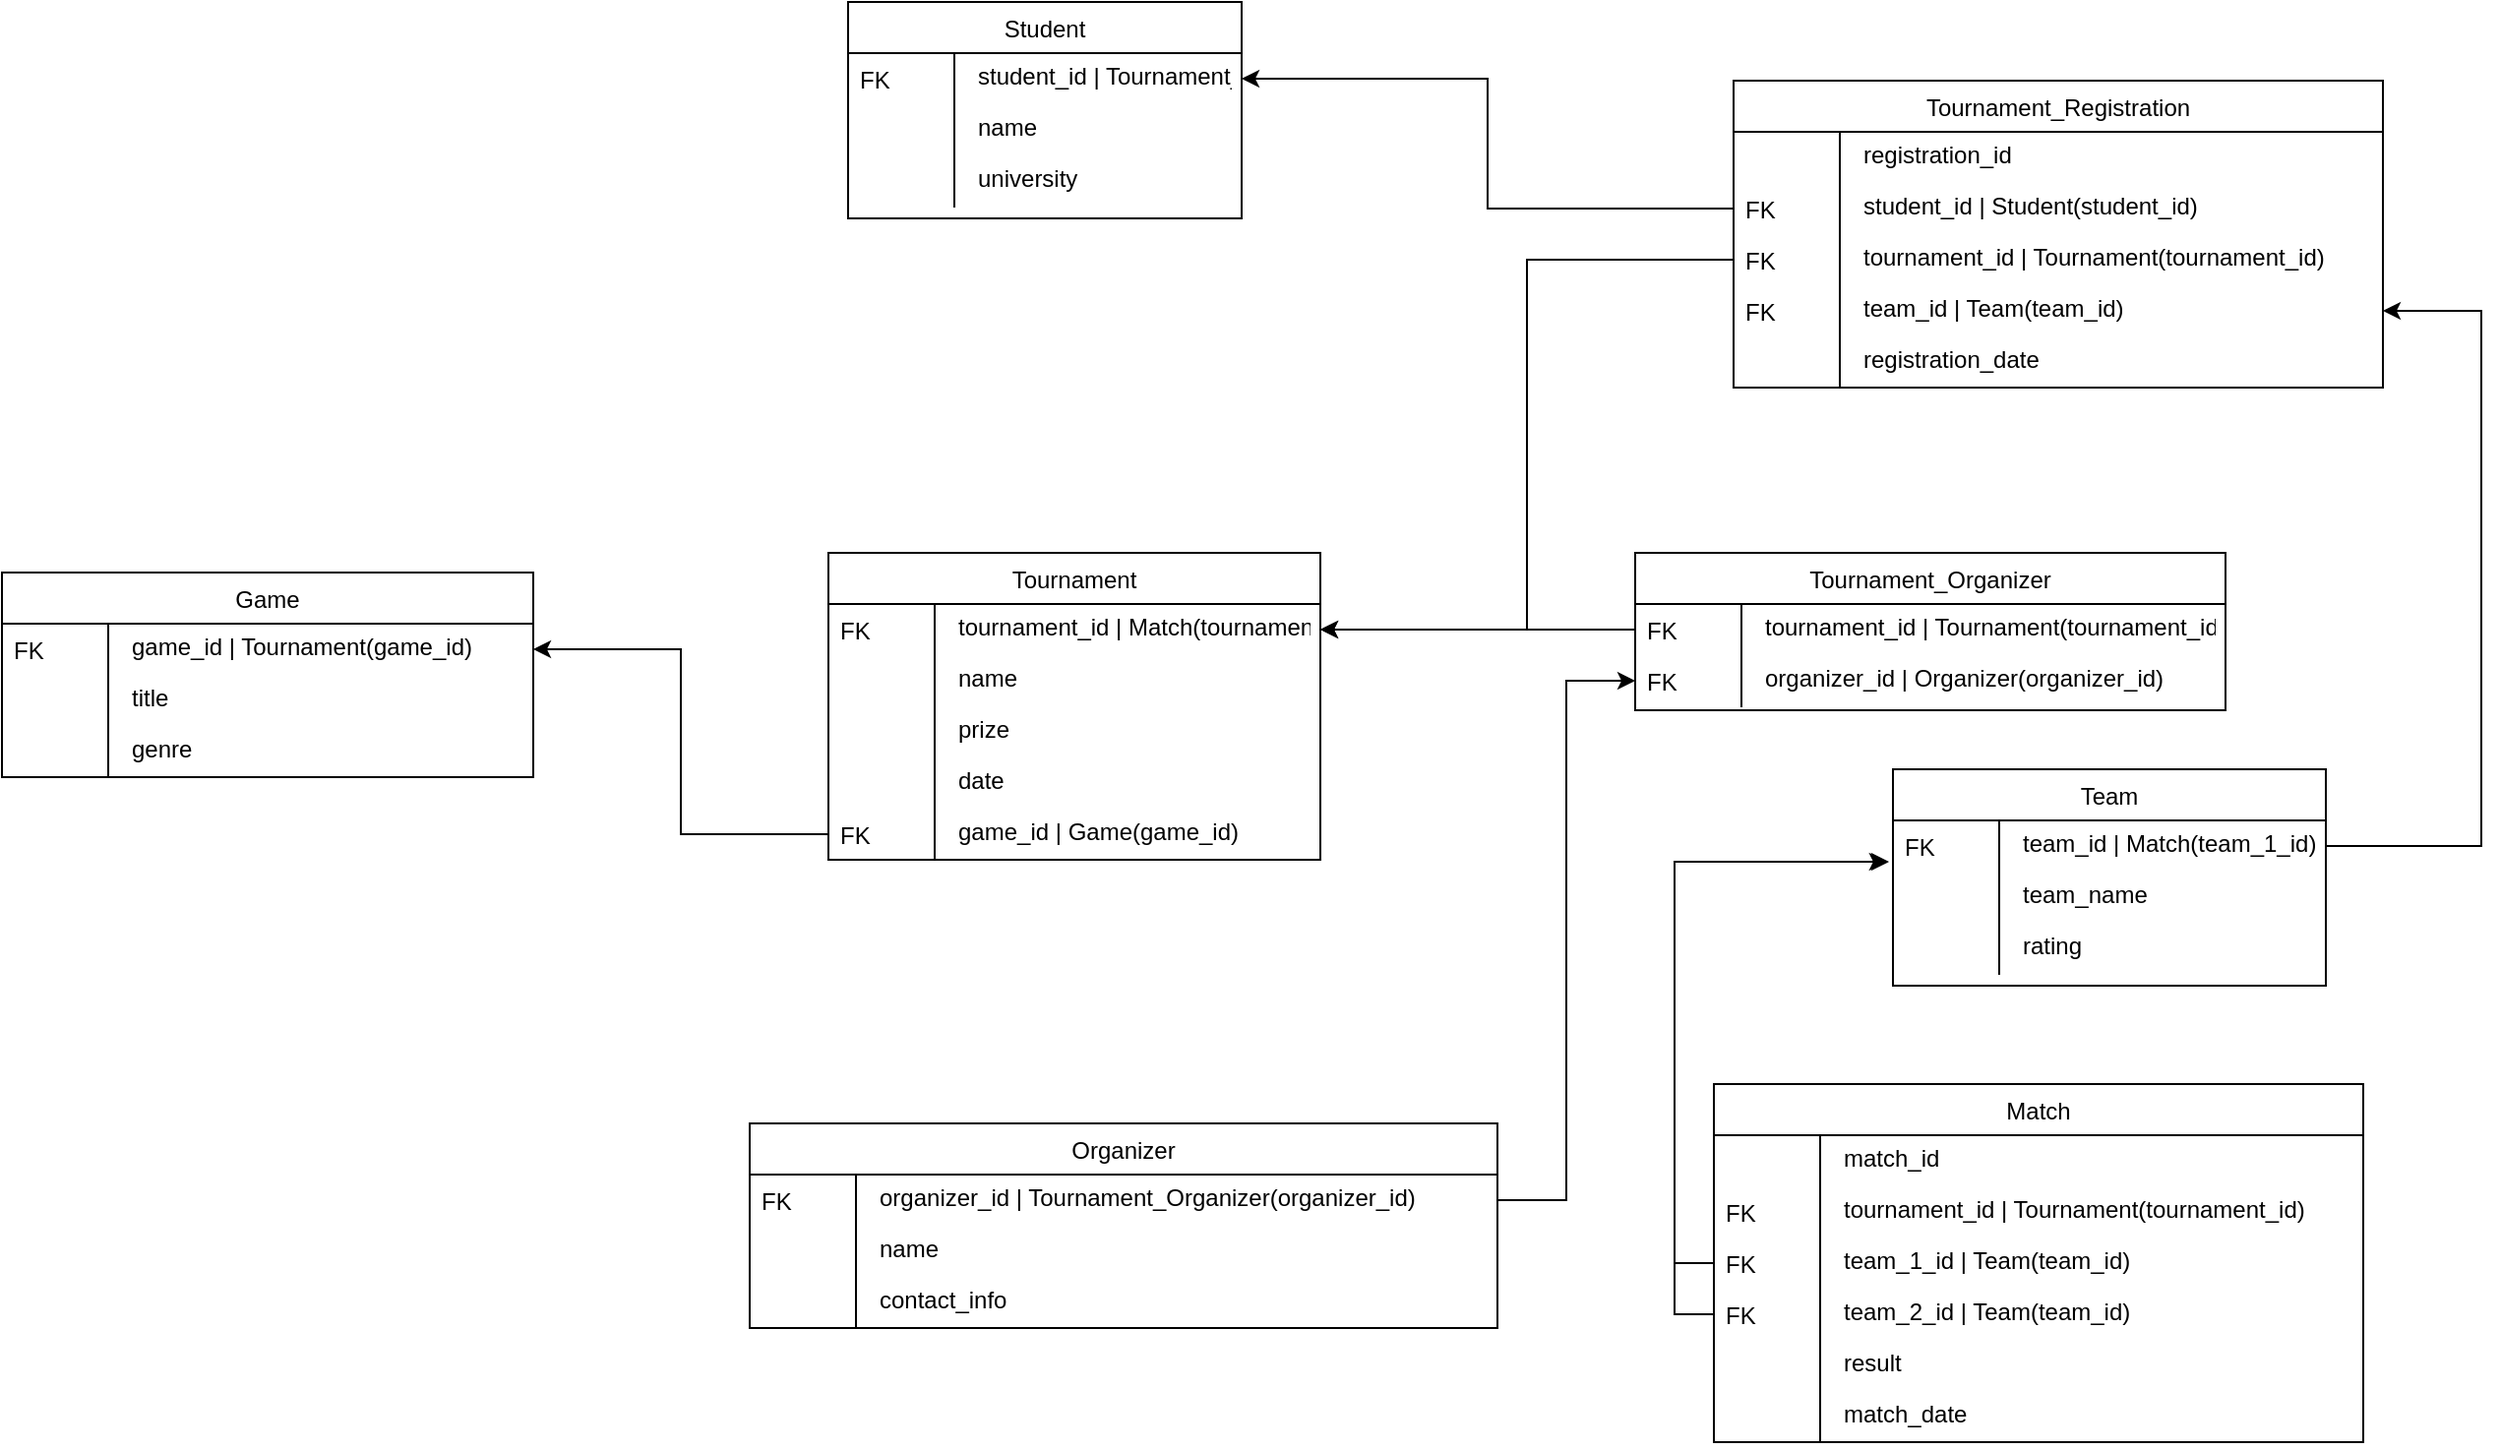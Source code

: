 <mxfile version="24.7.14">
  <diagram name="Страница — 1" id="AAfpWqdvxG7IwiNq3u1F">
    <mxGraphModel dx="1434" dy="772" grid="1" gridSize="10" guides="1" tooltips="1" connect="1" arrows="1" fold="1" page="1" pageScale="1" pageWidth="827" pageHeight="1169" math="0" shadow="0">
      <root>
        <mxCell id="0" />
        <mxCell id="1" parent="0" />
        <mxCell id="0oX3LN4KU44zNvXH3F6g-1" value="Student" style="swimlane;fontStyle=0;childLayout=stackLayout;horizontal=1;startSize=26;fillColor=default;horizontalStack=0;resizeParent=1;resizeLast=0;collapsible=1;marginBottom=0;swimlaneFillColor=default;align=center;" vertex="1" parent="1">
          <mxGeometry x="490" y="30" width="200" height="110" as="geometry">
            <mxRectangle x="480" y="100" width="80" height="30" as="alternateBounds" />
          </mxGeometry>
        </mxCell>
        <mxCell id="0oX3LN4KU44zNvXH3F6g-2" value="student_id | Tournament_Registration(student_id)" style="shape=partialRectangle;top=0;left=0;right=0;bottom=0;align=left;verticalAlign=top;spacingTop=-2;fillColor=none;spacingLeft=64;spacingRight=4;overflow=hidden;rotatable=0;points=[[0,0.5],[1,0.5]];portConstraint=eastwest;dropTarget=0;" vertex="1" parent="0oX3LN4KU44zNvXH3F6g-1">
          <mxGeometry y="26" width="200" height="26" as="geometry" />
        </mxCell>
        <mxCell id="0oX3LN4KU44zNvXH3F6g-3" value="FK" style="shape=partialRectangle;top=0;left=0;bottom=0;fillColor=none;align=left;verticalAlign=middle;spacingLeft=4;spacingRight=4;overflow=hidden;rotatable=180;points=[];portConstraint=eastwest;part=1;" vertex="1" connectable="0" parent="0oX3LN4KU44zNvXH3F6g-2">
          <mxGeometry width="54" height="26" as="geometry" />
        </mxCell>
        <mxCell id="0oX3LN4KU44zNvXH3F6g-4" value="name" style="shape=partialRectangle;top=0;left=0;right=0;bottom=0;align=left;verticalAlign=top;spacingTop=-2;fillColor=none;spacingLeft=64;spacingRight=4;overflow=hidden;rotatable=0;points=[[0,0.5],[1,0.5]];portConstraint=eastwest;dropTarget=0;" vertex="1" parent="0oX3LN4KU44zNvXH3F6g-1">
          <mxGeometry y="52" width="200" height="26" as="geometry" />
        </mxCell>
        <mxCell id="0oX3LN4KU44zNvXH3F6g-5" value="" style="shape=partialRectangle;top=0;left=0;bottom=0;fillColor=none;align=left;verticalAlign=middle;spacingLeft=4;spacingRight=4;overflow=hidden;rotatable=180;points=[];portConstraint=eastwest;part=1;" vertex="1" connectable="0" parent="0oX3LN4KU44zNvXH3F6g-4">
          <mxGeometry width="54" height="26" as="geometry" />
        </mxCell>
        <mxCell id="0oX3LN4KU44zNvXH3F6g-6" value="university" style="shape=partialRectangle;top=0;left=0;right=0;bottom=0;align=left;verticalAlign=top;spacingTop=-2;fillColor=none;spacingLeft=64;spacingRight=4;overflow=hidden;rotatable=0;points=[[0,0.5],[1,0.5]];portConstraint=eastwest;dropTarget=0;" vertex="1" parent="0oX3LN4KU44zNvXH3F6g-1">
          <mxGeometry y="78" width="200" height="26" as="geometry" />
        </mxCell>
        <mxCell id="0oX3LN4KU44zNvXH3F6g-7" value="" style="shape=partialRectangle;top=0;left=0;bottom=0;fillColor=none;align=left;verticalAlign=middle;spacingLeft=4;spacingRight=4;overflow=hidden;rotatable=180;points=[];portConstraint=eastwest;part=1;" vertex="1" connectable="0" parent="0oX3LN4KU44zNvXH3F6g-6">
          <mxGeometry width="54" height="26" as="geometry" />
        </mxCell>
        <mxCell id="0oX3LN4KU44zNvXH3F6g-8" value="Team" style="swimlane;fontStyle=0;childLayout=stackLayout;horizontal=1;startSize=26;fillColor=default;horizontalStack=0;resizeParent=1;resizeLast=0;collapsible=1;marginBottom=0;swimlaneFillColor=default;align=center;" vertex="1" parent="1">
          <mxGeometry x="1021" y="420" width="220" height="110" as="geometry" />
        </mxCell>
        <mxCell id="0oX3LN4KU44zNvXH3F6g-9" value="team_id | Match(team_1_id) | Match(team_2_id) | Tournament_Registration(team_id)" style="shape=partialRectangle;top=0;left=0;right=0;bottom=0;align=left;verticalAlign=top;spacingTop=-2;fillColor=none;spacingLeft=64;spacingRight=4;overflow=hidden;rotatable=0;points=[[0,0.5],[1,0.5]];portConstraint=eastwest;dropTarget=0;" vertex="1" parent="0oX3LN4KU44zNvXH3F6g-8">
          <mxGeometry y="26" width="220" height="26" as="geometry" />
        </mxCell>
        <mxCell id="0oX3LN4KU44zNvXH3F6g-10" value="FK" style="shape=partialRectangle;top=0;left=0;bottom=0;fillColor=none;align=left;verticalAlign=middle;spacingLeft=4;spacingRight=4;overflow=hidden;rotatable=180;points=[];portConstraint=eastwest;part=1;" vertex="1" connectable="0" parent="0oX3LN4KU44zNvXH3F6g-9">
          <mxGeometry width="54" height="26" as="geometry" />
        </mxCell>
        <mxCell id="0oX3LN4KU44zNvXH3F6g-11" value="team_name" style="shape=partialRectangle;top=0;left=0;right=0;bottom=0;align=left;verticalAlign=top;spacingTop=-2;fillColor=none;spacingLeft=64;spacingRight=4;overflow=hidden;rotatable=0;points=[[0,0.5],[1,0.5]];portConstraint=eastwest;dropTarget=0;" vertex="1" parent="0oX3LN4KU44zNvXH3F6g-8">
          <mxGeometry y="52" width="220" height="26" as="geometry" />
        </mxCell>
        <mxCell id="0oX3LN4KU44zNvXH3F6g-12" value="" style="shape=partialRectangle;top=0;left=0;bottom=0;fillColor=none;align=left;verticalAlign=middle;spacingLeft=4;spacingRight=4;overflow=hidden;rotatable=180;points=[];portConstraint=eastwest;part=1;" vertex="1" connectable="0" parent="0oX3LN4KU44zNvXH3F6g-11">
          <mxGeometry width="54" height="26" as="geometry" />
        </mxCell>
        <mxCell id="0oX3LN4KU44zNvXH3F6g-13" value="rating" style="shape=partialRectangle;top=0;left=0;right=0;bottom=0;align=left;verticalAlign=top;spacingTop=-2;fillColor=none;spacingLeft=64;spacingRight=4;overflow=hidden;rotatable=0;points=[[0,0.5],[1,0.5]];portConstraint=eastwest;dropTarget=0;" vertex="1" parent="0oX3LN4KU44zNvXH3F6g-8">
          <mxGeometry y="78" width="220" height="26" as="geometry" />
        </mxCell>
        <mxCell id="0oX3LN4KU44zNvXH3F6g-14" value="" style="shape=partialRectangle;top=0;left=0;bottom=0;fillColor=none;align=left;verticalAlign=middle;spacingLeft=4;spacingRight=4;overflow=hidden;rotatable=180;points=[];portConstraint=eastwest;part=1;" vertex="1" connectable="0" parent="0oX3LN4KU44zNvXH3F6g-13">
          <mxGeometry width="54" height="26" as="geometry" />
        </mxCell>
        <mxCell id="0oX3LN4KU44zNvXH3F6g-15" value="Game" style="swimlane;fontStyle=0;childLayout=stackLayout;horizontal=1;startSize=26;fillColor=default;horizontalStack=0;resizeParent=1;resizeLast=0;collapsible=1;marginBottom=0;swimlaneFillColor=default;align=center;" vertex="1" parent="1">
          <mxGeometry x="60" y="320" width="270" height="104" as="geometry" />
        </mxCell>
        <mxCell id="0oX3LN4KU44zNvXH3F6g-16" value="game_id | Tournament(game_id)" style="shape=partialRectangle;top=0;left=0;right=0;bottom=0;align=left;verticalAlign=top;spacingTop=-2;fillColor=none;spacingLeft=64;spacingRight=4;overflow=hidden;rotatable=0;points=[[0,0.5],[1,0.5]];portConstraint=eastwest;dropTarget=0;" vertex="1" parent="0oX3LN4KU44zNvXH3F6g-15">
          <mxGeometry y="26" width="270" height="26" as="geometry" />
        </mxCell>
        <mxCell id="0oX3LN4KU44zNvXH3F6g-17" value="FK" style="shape=partialRectangle;top=0;left=0;bottom=0;fillColor=none;align=left;verticalAlign=middle;spacingLeft=4;spacingRight=4;overflow=hidden;rotatable=180;points=[];portConstraint=eastwest;part=1;" vertex="1" connectable="0" parent="0oX3LN4KU44zNvXH3F6g-16">
          <mxGeometry width="54" height="26" as="geometry" />
        </mxCell>
        <mxCell id="0oX3LN4KU44zNvXH3F6g-18" value="title" style="shape=partialRectangle;top=0;left=0;right=0;bottom=0;align=left;verticalAlign=top;spacingTop=-2;fillColor=none;spacingLeft=64;spacingRight=4;overflow=hidden;rotatable=0;points=[[0,0.5],[1,0.5]];portConstraint=eastwest;dropTarget=0;" vertex="1" parent="0oX3LN4KU44zNvXH3F6g-15">
          <mxGeometry y="52" width="270" height="26" as="geometry" />
        </mxCell>
        <mxCell id="0oX3LN4KU44zNvXH3F6g-19" value="" style="shape=partialRectangle;top=0;left=0;bottom=0;fillColor=none;align=left;verticalAlign=middle;spacingLeft=4;spacingRight=4;overflow=hidden;rotatable=180;points=[];portConstraint=eastwest;part=1;" vertex="1" connectable="0" parent="0oX3LN4KU44zNvXH3F6g-18">
          <mxGeometry width="54" height="26" as="geometry" />
        </mxCell>
        <mxCell id="0oX3LN4KU44zNvXH3F6g-20" value="genre" style="shape=partialRectangle;top=0;left=0;right=0;bottom=0;align=left;verticalAlign=top;spacingTop=-2;fillColor=none;spacingLeft=64;spacingRight=4;overflow=hidden;rotatable=0;points=[[0,0.5],[1,0.5]];portConstraint=eastwest;dropTarget=0;" vertex="1" parent="0oX3LN4KU44zNvXH3F6g-15">
          <mxGeometry y="78" width="270" height="26" as="geometry" />
        </mxCell>
        <mxCell id="0oX3LN4KU44zNvXH3F6g-21" value="" style="shape=partialRectangle;top=0;left=0;bottom=0;fillColor=none;align=left;verticalAlign=middle;spacingLeft=4;spacingRight=4;overflow=hidden;rotatable=180;points=[];portConstraint=eastwest;part=1;" vertex="1" connectable="0" parent="0oX3LN4KU44zNvXH3F6g-20">
          <mxGeometry width="54" height="26" as="geometry" />
        </mxCell>
        <mxCell id="0oX3LN4KU44zNvXH3F6g-22" value="Tournament" style="swimlane;fontStyle=0;childLayout=stackLayout;horizontal=1;startSize=26;fillColor=default;horizontalStack=0;resizeParent=1;resizeLast=0;collapsible=1;marginBottom=0;swimlaneFillColor=default;align=center;" vertex="1" parent="1">
          <mxGeometry x="480" y="310" width="250" height="156" as="geometry" />
        </mxCell>
        <mxCell id="0oX3LN4KU44zNvXH3F6g-23" value="tournament_id | Match(tournament_id) | Tournament_Registration(tournament_id) | Tournament_Organizer(tournament_id)" style="shape=partialRectangle;top=0;left=0;right=0;bottom=0;align=left;verticalAlign=top;spacingTop=-2;fillColor=none;spacingLeft=64;spacingRight=4;overflow=hidden;rotatable=0;points=[[0,0.5],[1,0.5]];portConstraint=eastwest;dropTarget=0;" vertex="1" parent="0oX3LN4KU44zNvXH3F6g-22">
          <mxGeometry y="26" width="250" height="26" as="geometry" />
        </mxCell>
        <mxCell id="0oX3LN4KU44zNvXH3F6g-24" value="FK" style="shape=partialRectangle;top=0;left=0;bottom=0;fillColor=none;align=left;verticalAlign=middle;spacingLeft=4;spacingRight=4;overflow=hidden;rotatable=180;points=[];portConstraint=eastwest;part=1;" vertex="1" connectable="0" parent="0oX3LN4KU44zNvXH3F6g-23">
          <mxGeometry width="54" height="26" as="geometry" />
        </mxCell>
        <mxCell id="0oX3LN4KU44zNvXH3F6g-25" value="name" style="shape=partialRectangle;top=0;left=0;right=0;bottom=0;align=left;verticalAlign=top;spacingTop=-2;fillColor=none;spacingLeft=64;spacingRight=4;overflow=hidden;rotatable=0;points=[[0,0.5],[1,0.5]];portConstraint=eastwest;dropTarget=0;" vertex="1" parent="0oX3LN4KU44zNvXH3F6g-22">
          <mxGeometry y="52" width="250" height="26" as="geometry" />
        </mxCell>
        <mxCell id="0oX3LN4KU44zNvXH3F6g-26" value="" style="shape=partialRectangle;top=0;left=0;bottom=0;fillColor=none;align=left;verticalAlign=middle;spacingLeft=4;spacingRight=4;overflow=hidden;rotatable=180;points=[];portConstraint=eastwest;part=1;" vertex="1" connectable="0" parent="0oX3LN4KU44zNvXH3F6g-25">
          <mxGeometry width="54" height="26" as="geometry" />
        </mxCell>
        <mxCell id="0oX3LN4KU44zNvXH3F6g-27" value="prize" style="shape=partialRectangle;top=0;left=0;right=0;bottom=0;align=left;verticalAlign=top;spacingTop=-2;fillColor=none;spacingLeft=64;spacingRight=4;overflow=hidden;rotatable=0;points=[[0,0.5],[1,0.5]];portConstraint=eastwest;dropTarget=0;" vertex="1" parent="0oX3LN4KU44zNvXH3F6g-22">
          <mxGeometry y="78" width="250" height="26" as="geometry" />
        </mxCell>
        <mxCell id="0oX3LN4KU44zNvXH3F6g-28" value="" style="shape=partialRectangle;top=0;left=0;bottom=0;fillColor=none;align=left;verticalAlign=middle;spacingLeft=4;spacingRight=4;overflow=hidden;rotatable=180;points=[];portConstraint=eastwest;part=1;" vertex="1" connectable="0" parent="0oX3LN4KU44zNvXH3F6g-27">
          <mxGeometry width="54" height="26" as="geometry" />
        </mxCell>
        <mxCell id="0oX3LN4KU44zNvXH3F6g-29" value="date" style="shape=partialRectangle;top=0;left=0;right=0;bottom=0;align=left;verticalAlign=top;spacingTop=-2;fillColor=none;spacingLeft=64;spacingRight=4;overflow=hidden;rotatable=0;points=[[0,0.5],[1,0.5]];portConstraint=eastwest;dropTarget=0;" vertex="1" parent="0oX3LN4KU44zNvXH3F6g-22">
          <mxGeometry y="104" width="250" height="26" as="geometry" />
        </mxCell>
        <mxCell id="0oX3LN4KU44zNvXH3F6g-30" value="" style="shape=partialRectangle;top=0;left=0;bottom=0;fillColor=none;align=left;verticalAlign=middle;spacingLeft=4;spacingRight=4;overflow=hidden;rotatable=180;points=[];portConstraint=eastwest;part=1;" vertex="1" connectable="0" parent="0oX3LN4KU44zNvXH3F6g-29">
          <mxGeometry width="54" height="26" as="geometry" />
        </mxCell>
        <mxCell id="0oX3LN4KU44zNvXH3F6g-31" value="game_id | Game(game_id)" style="shape=partialRectangle;top=0;left=0;right=0;bottom=0;align=left;verticalAlign=top;spacingTop=-2;fillColor=none;spacingLeft=64;spacingRight=4;overflow=hidden;rotatable=0;points=[[0,0.5],[1,0.5]];portConstraint=eastwest;dropTarget=0;" vertex="1" parent="0oX3LN4KU44zNvXH3F6g-22">
          <mxGeometry y="130" width="250" height="26" as="geometry" />
        </mxCell>
        <mxCell id="0oX3LN4KU44zNvXH3F6g-32" value="FK" style="shape=partialRectangle;top=0;left=0;bottom=0;fillColor=none;align=left;verticalAlign=middle;spacingLeft=4;spacingRight=4;overflow=hidden;rotatable=180;points=[];portConstraint=eastwest;part=1;" vertex="1" connectable="0" parent="0oX3LN4KU44zNvXH3F6g-31">
          <mxGeometry width="54" height="26" as="geometry" />
        </mxCell>
        <mxCell id="0oX3LN4KU44zNvXH3F6g-33" value="Organizer" style="swimlane;fontStyle=0;childLayout=stackLayout;horizontal=1;startSize=26;fillColor=default;horizontalStack=0;resizeParent=1;resizeLast=0;collapsible=1;marginBottom=0;swimlaneFillColor=default;align=center;" vertex="1" parent="1">
          <mxGeometry x="440" y="600" width="380" height="104" as="geometry" />
        </mxCell>
        <mxCell id="0oX3LN4KU44zNvXH3F6g-34" value="organizer_id | Tournament_Organizer(organizer_id)" style="shape=partialRectangle;top=0;left=0;right=0;bottom=0;align=left;verticalAlign=top;spacingTop=-2;fillColor=none;spacingLeft=64;spacingRight=4;overflow=hidden;rotatable=0;points=[[0,0.5],[1,0.5]];portConstraint=eastwest;dropTarget=0;" vertex="1" parent="0oX3LN4KU44zNvXH3F6g-33">
          <mxGeometry y="26" width="380" height="26" as="geometry" />
        </mxCell>
        <mxCell id="0oX3LN4KU44zNvXH3F6g-35" value="FK" style="shape=partialRectangle;top=0;left=0;bottom=0;fillColor=none;align=left;verticalAlign=middle;spacingLeft=4;spacingRight=4;overflow=hidden;rotatable=180;points=[];portConstraint=eastwest;part=1;" vertex="1" connectable="0" parent="0oX3LN4KU44zNvXH3F6g-34">
          <mxGeometry width="54" height="26" as="geometry" />
        </mxCell>
        <mxCell id="0oX3LN4KU44zNvXH3F6g-36" value="name" style="shape=partialRectangle;top=0;left=0;right=0;bottom=0;align=left;verticalAlign=top;spacingTop=-2;fillColor=none;spacingLeft=64;spacingRight=4;overflow=hidden;rotatable=0;points=[[0,0.5],[1,0.5]];portConstraint=eastwest;dropTarget=0;" vertex="1" parent="0oX3LN4KU44zNvXH3F6g-33">
          <mxGeometry y="52" width="380" height="26" as="geometry" />
        </mxCell>
        <mxCell id="0oX3LN4KU44zNvXH3F6g-37" value="" style="shape=partialRectangle;top=0;left=0;bottom=0;fillColor=none;align=left;verticalAlign=middle;spacingLeft=4;spacingRight=4;overflow=hidden;rotatable=180;points=[];portConstraint=eastwest;part=1;" vertex="1" connectable="0" parent="0oX3LN4KU44zNvXH3F6g-36">
          <mxGeometry width="54" height="26" as="geometry" />
        </mxCell>
        <mxCell id="0oX3LN4KU44zNvXH3F6g-38" value="contact_info" style="shape=partialRectangle;top=0;left=0;right=0;bottom=0;align=left;verticalAlign=top;spacingTop=-2;fillColor=none;spacingLeft=64;spacingRight=4;overflow=hidden;rotatable=0;points=[[0,0.5],[1,0.5]];portConstraint=eastwest;dropTarget=0;" vertex="1" parent="0oX3LN4KU44zNvXH3F6g-33">
          <mxGeometry y="78" width="380" height="26" as="geometry" />
        </mxCell>
        <mxCell id="0oX3LN4KU44zNvXH3F6g-39" value="" style="shape=partialRectangle;top=0;left=0;bottom=0;fillColor=none;align=left;verticalAlign=middle;spacingLeft=4;spacingRight=4;overflow=hidden;rotatable=180;points=[];portConstraint=eastwest;part=1;" vertex="1" connectable="0" parent="0oX3LN4KU44zNvXH3F6g-38">
          <mxGeometry width="54" height="26" as="geometry" />
        </mxCell>
        <mxCell id="0oX3LN4KU44zNvXH3F6g-40" value="Match" style="swimlane;fontStyle=0;childLayout=stackLayout;horizontal=1;startSize=26;fillColor=default;horizontalStack=0;resizeParent=1;resizeLast=0;collapsible=1;marginBottom=0;swimlaneFillColor=default;align=center;" vertex="1" parent="1">
          <mxGeometry x="930" y="580" width="330" height="182" as="geometry" />
        </mxCell>
        <mxCell id="0oX3LN4KU44zNvXH3F6g-41" value="match_id" style="shape=partialRectangle;top=0;left=0;right=0;bottom=0;align=left;verticalAlign=top;spacingTop=-2;fillColor=none;spacingLeft=64;spacingRight=4;overflow=hidden;rotatable=0;points=[[0,0.5],[1,0.5]];portConstraint=eastwest;dropTarget=0;" vertex="1" parent="0oX3LN4KU44zNvXH3F6g-40">
          <mxGeometry y="26" width="330" height="26" as="geometry" />
        </mxCell>
        <mxCell id="0oX3LN4KU44zNvXH3F6g-42" value="" style="shape=partialRectangle;top=0;left=0;bottom=0;fillColor=none;align=left;verticalAlign=middle;spacingLeft=4;spacingRight=4;overflow=hidden;rotatable=180;points=[];portConstraint=eastwest;part=1;" vertex="1" connectable="0" parent="0oX3LN4KU44zNvXH3F6g-41">
          <mxGeometry width="54" height="26" as="geometry" />
        </mxCell>
        <mxCell id="0oX3LN4KU44zNvXH3F6g-43" value="tournament_id | Tournament(tournament_id)" style="shape=partialRectangle;top=0;left=0;right=0;bottom=0;align=left;verticalAlign=top;spacingTop=-2;fillColor=none;spacingLeft=64;spacingRight=4;overflow=hidden;rotatable=0;points=[[0,0.5],[1,0.5]];portConstraint=eastwest;dropTarget=0;" vertex="1" parent="0oX3LN4KU44zNvXH3F6g-40">
          <mxGeometry y="52" width="330" height="26" as="geometry" />
        </mxCell>
        <mxCell id="0oX3LN4KU44zNvXH3F6g-44" value="FK" style="shape=partialRectangle;top=0;left=0;bottom=0;fillColor=none;align=left;verticalAlign=middle;spacingLeft=4;spacingRight=4;overflow=hidden;rotatable=180;points=[];portConstraint=eastwest;part=1;" vertex="1" connectable="0" parent="0oX3LN4KU44zNvXH3F6g-43">
          <mxGeometry width="54" height="26" as="geometry" />
        </mxCell>
        <mxCell id="0oX3LN4KU44zNvXH3F6g-45" value="team_1_id | Team(team_id)" style="shape=partialRectangle;top=0;left=0;right=0;bottom=0;align=left;verticalAlign=top;spacingTop=-2;fillColor=none;spacingLeft=64;spacingRight=4;overflow=hidden;rotatable=0;points=[[0,0.5],[1,0.5]];portConstraint=eastwest;dropTarget=0;" vertex="1" parent="0oX3LN4KU44zNvXH3F6g-40">
          <mxGeometry y="78" width="330" height="26" as="geometry" />
        </mxCell>
        <mxCell id="0oX3LN4KU44zNvXH3F6g-46" value="FK" style="shape=partialRectangle;top=0;left=0;bottom=0;fillColor=none;align=left;verticalAlign=middle;spacingLeft=4;spacingRight=4;overflow=hidden;rotatable=180;points=[];portConstraint=eastwest;part=1;" vertex="1" connectable="0" parent="0oX3LN4KU44zNvXH3F6g-45">
          <mxGeometry width="54" height="26" as="geometry" />
        </mxCell>
        <mxCell id="0oX3LN4KU44zNvXH3F6g-47" value="team_2_id | Team(team_id)" style="shape=partialRectangle;top=0;left=0;right=0;bottom=0;align=left;verticalAlign=top;spacingTop=-2;fillColor=none;spacingLeft=64;spacingRight=4;overflow=hidden;rotatable=0;points=[[0,0.5],[1,0.5]];portConstraint=eastwest;dropTarget=0;" vertex="1" parent="0oX3LN4KU44zNvXH3F6g-40">
          <mxGeometry y="104" width="330" height="26" as="geometry" />
        </mxCell>
        <mxCell id="0oX3LN4KU44zNvXH3F6g-48" value="FK" style="shape=partialRectangle;top=0;left=0;bottom=0;fillColor=none;align=left;verticalAlign=middle;spacingLeft=4;spacingRight=4;overflow=hidden;rotatable=180;points=[];portConstraint=eastwest;part=1;" vertex="1" connectable="0" parent="0oX3LN4KU44zNvXH3F6g-47">
          <mxGeometry width="54" height="26" as="geometry" />
        </mxCell>
        <mxCell id="0oX3LN4KU44zNvXH3F6g-49" value="result" style="shape=partialRectangle;top=0;left=0;right=0;bottom=0;align=left;verticalAlign=top;spacingTop=-2;fillColor=none;spacingLeft=64;spacingRight=4;overflow=hidden;rotatable=0;points=[[0,0.5],[1,0.5]];portConstraint=eastwest;dropTarget=0;" vertex="1" parent="0oX3LN4KU44zNvXH3F6g-40">
          <mxGeometry y="130" width="330" height="26" as="geometry" />
        </mxCell>
        <mxCell id="0oX3LN4KU44zNvXH3F6g-50" value="" style="shape=partialRectangle;top=0;left=0;bottom=0;fillColor=none;align=left;verticalAlign=middle;spacingLeft=4;spacingRight=4;overflow=hidden;rotatable=180;points=[];portConstraint=eastwest;part=1;" vertex="1" connectable="0" parent="0oX3LN4KU44zNvXH3F6g-49">
          <mxGeometry width="54" height="26" as="geometry" />
        </mxCell>
        <mxCell id="0oX3LN4KU44zNvXH3F6g-51" value="match_date" style="shape=partialRectangle;top=0;left=0;right=0;bottom=0;align=left;verticalAlign=top;spacingTop=-2;fillColor=none;spacingLeft=64;spacingRight=4;overflow=hidden;rotatable=0;points=[[0,0.5],[1,0.5]];portConstraint=eastwest;dropTarget=0;" vertex="1" parent="0oX3LN4KU44zNvXH3F6g-40">
          <mxGeometry y="156" width="330" height="26" as="geometry" />
        </mxCell>
        <mxCell id="0oX3LN4KU44zNvXH3F6g-52" value="" style="shape=partialRectangle;top=0;left=0;bottom=0;fillColor=none;align=left;verticalAlign=middle;spacingLeft=4;spacingRight=4;overflow=hidden;rotatable=180;points=[];portConstraint=eastwest;part=1;" vertex="1" connectable="0" parent="0oX3LN4KU44zNvXH3F6g-51">
          <mxGeometry width="54" height="26" as="geometry" />
        </mxCell>
        <mxCell id="0oX3LN4KU44zNvXH3F6g-53" value="Tournament_Registration" style="swimlane;fontStyle=0;childLayout=stackLayout;horizontal=1;startSize=26;fillColor=default;horizontalStack=0;resizeParent=1;resizeLast=0;collapsible=1;marginBottom=0;swimlaneFillColor=default;align=center;" vertex="1" parent="1">
          <mxGeometry x="940" y="70" width="330" height="156" as="geometry" />
        </mxCell>
        <mxCell id="0oX3LN4KU44zNvXH3F6g-54" value="registration_id" style="shape=partialRectangle;top=0;left=0;right=0;bottom=0;align=left;verticalAlign=top;spacingTop=-2;fillColor=none;spacingLeft=64;spacingRight=4;overflow=hidden;rotatable=0;points=[[0,0.5],[1,0.5]];portConstraint=eastwest;dropTarget=0;" vertex="1" parent="0oX3LN4KU44zNvXH3F6g-53">
          <mxGeometry y="26" width="330" height="26" as="geometry" />
        </mxCell>
        <mxCell id="0oX3LN4KU44zNvXH3F6g-55" value="" style="shape=partialRectangle;top=0;left=0;bottom=0;fillColor=none;align=left;verticalAlign=middle;spacingLeft=4;spacingRight=4;overflow=hidden;rotatable=180;points=[];portConstraint=eastwest;part=1;" vertex="1" connectable="0" parent="0oX3LN4KU44zNvXH3F6g-54">
          <mxGeometry width="54" height="26" as="geometry" />
        </mxCell>
        <mxCell id="0oX3LN4KU44zNvXH3F6g-56" value="student_id | Student(student_id)" style="shape=partialRectangle;top=0;left=0;right=0;bottom=0;align=left;verticalAlign=top;spacingTop=-2;fillColor=none;spacingLeft=64;spacingRight=4;overflow=hidden;rotatable=0;points=[[0,0.5],[1,0.5]];portConstraint=eastwest;dropTarget=0;" vertex="1" parent="0oX3LN4KU44zNvXH3F6g-53">
          <mxGeometry y="52" width="330" height="26" as="geometry" />
        </mxCell>
        <mxCell id="0oX3LN4KU44zNvXH3F6g-57" value="FK" style="shape=partialRectangle;top=0;left=0;bottom=0;fillColor=none;align=left;verticalAlign=middle;spacingLeft=4;spacingRight=4;overflow=hidden;rotatable=180;points=[];portConstraint=eastwest;part=1;" vertex="1" connectable="0" parent="0oX3LN4KU44zNvXH3F6g-56">
          <mxGeometry width="54" height="26" as="geometry" />
        </mxCell>
        <mxCell id="0oX3LN4KU44zNvXH3F6g-58" value="tournament_id | Tournament(tournament_id)" style="shape=partialRectangle;top=0;left=0;right=0;bottom=0;align=left;verticalAlign=top;spacingTop=-2;fillColor=none;spacingLeft=64;spacingRight=4;overflow=hidden;rotatable=0;points=[[0,0.5],[1,0.5]];portConstraint=eastwest;dropTarget=0;" vertex="1" parent="0oX3LN4KU44zNvXH3F6g-53">
          <mxGeometry y="78" width="330" height="26" as="geometry" />
        </mxCell>
        <mxCell id="0oX3LN4KU44zNvXH3F6g-59" value="FK" style="shape=partialRectangle;top=0;left=0;bottom=0;fillColor=none;align=left;verticalAlign=middle;spacingLeft=4;spacingRight=4;overflow=hidden;rotatable=180;points=[];portConstraint=eastwest;part=1;" vertex="1" connectable="0" parent="0oX3LN4KU44zNvXH3F6g-58">
          <mxGeometry width="54" height="26" as="geometry" />
        </mxCell>
        <mxCell id="0oX3LN4KU44zNvXH3F6g-60" value="team_id | Team(team_id)" style="shape=partialRectangle;top=0;left=0;right=0;bottom=0;align=left;verticalAlign=top;spacingTop=-2;fillColor=none;spacingLeft=64;spacingRight=4;overflow=hidden;rotatable=0;points=[[0,0.5],[1,0.5]];portConstraint=eastwest;dropTarget=0;" vertex="1" parent="0oX3LN4KU44zNvXH3F6g-53">
          <mxGeometry y="104" width="330" height="26" as="geometry" />
        </mxCell>
        <mxCell id="0oX3LN4KU44zNvXH3F6g-61" value="FK" style="shape=partialRectangle;top=0;left=0;bottom=0;fillColor=none;align=left;verticalAlign=middle;spacingLeft=4;spacingRight=4;overflow=hidden;rotatable=180;points=[];portConstraint=eastwest;part=1;" vertex="1" connectable="0" parent="0oX3LN4KU44zNvXH3F6g-60">
          <mxGeometry width="54" height="26" as="geometry" />
        </mxCell>
        <mxCell id="0oX3LN4KU44zNvXH3F6g-62" value="registration_date" style="shape=partialRectangle;top=0;left=0;right=0;bottom=0;align=left;verticalAlign=top;spacingTop=-2;fillColor=none;spacingLeft=64;spacingRight=4;overflow=hidden;rotatable=0;points=[[0,0.5],[1,0.5]];portConstraint=eastwest;dropTarget=0;" vertex="1" parent="0oX3LN4KU44zNvXH3F6g-53">
          <mxGeometry y="130" width="330" height="26" as="geometry" />
        </mxCell>
        <mxCell id="0oX3LN4KU44zNvXH3F6g-63" value="" style="shape=partialRectangle;top=0;left=0;bottom=0;fillColor=none;align=left;verticalAlign=middle;spacingLeft=4;spacingRight=4;overflow=hidden;rotatable=180;points=[];portConstraint=eastwest;part=1;" vertex="1" connectable="0" parent="0oX3LN4KU44zNvXH3F6g-62">
          <mxGeometry width="54" height="26" as="geometry" />
        </mxCell>
        <mxCell id="0oX3LN4KU44zNvXH3F6g-64" value="Tournament_Organizer" style="swimlane;fontStyle=0;childLayout=stackLayout;horizontal=1;startSize=26;fillColor=default;horizontalStack=0;resizeParent=1;resizeLast=0;collapsible=1;marginBottom=0;swimlaneFillColor=default;align=center;" vertex="1" parent="1">
          <mxGeometry x="890" y="310" width="300" height="80" as="geometry" />
        </mxCell>
        <mxCell id="0oX3LN4KU44zNvXH3F6g-65" value="tournament_id | Tournament(tournament_id)" style="shape=partialRectangle;top=0;left=0;right=0;bottom=0;align=left;verticalAlign=top;spacingTop=-2;fillColor=none;spacingLeft=64;spacingRight=4;overflow=hidden;rotatable=0;points=[[0,0.5],[1,0.5]];portConstraint=eastwest;dropTarget=0;" vertex="1" parent="0oX3LN4KU44zNvXH3F6g-64">
          <mxGeometry y="26" width="300" height="26" as="geometry" />
        </mxCell>
        <mxCell id="0oX3LN4KU44zNvXH3F6g-66" value="FK" style="shape=partialRectangle;top=0;left=0;bottom=0;fillColor=none;align=left;verticalAlign=middle;spacingLeft=4;spacingRight=4;overflow=hidden;rotatable=180;points=[];portConstraint=eastwest;part=1;" vertex="1" connectable="0" parent="0oX3LN4KU44zNvXH3F6g-65">
          <mxGeometry width="54" height="26" as="geometry" />
        </mxCell>
        <mxCell id="0oX3LN4KU44zNvXH3F6g-67" value="organizer_id | Organizer(organizer_id)" style="shape=partialRectangle;top=0;left=0;right=0;bottom=0;align=left;verticalAlign=top;spacingTop=-2;fillColor=none;spacingLeft=64;spacingRight=4;overflow=hidden;rotatable=0;points=[[0,0.5],[1,0.5]];portConstraint=eastwest;dropTarget=0;" vertex="1" parent="0oX3LN4KU44zNvXH3F6g-64">
          <mxGeometry y="52" width="300" height="26" as="geometry" />
        </mxCell>
        <mxCell id="0oX3LN4KU44zNvXH3F6g-68" value="FK" style="shape=partialRectangle;top=0;left=0;bottom=0;fillColor=none;align=left;verticalAlign=middle;spacingLeft=4;spacingRight=4;overflow=hidden;rotatable=180;points=[];portConstraint=eastwest;part=1;" vertex="1" connectable="0" parent="0oX3LN4KU44zNvXH3F6g-67">
          <mxGeometry width="54" height="26" as="geometry" />
        </mxCell>
        <mxCell id="PgkqSZEjCMSzFE7H7lfp-1" value="" style="edgeStyle=orthogonalEdgeStyle;rounded=0;orthogonalLoop=1;jettySize=auto;html=1;entryX=0;entryY=0.5;entryDx=0;entryDy=0;" edge="1" parent="1" source="0oX3LN4KU44zNvXH3F6g-34" target="0oX3LN4KU44zNvXH3F6g-67">
          <mxGeometry relative="1" as="geometry" />
        </mxCell>
        <mxCell id="PgkqSZEjCMSzFE7H7lfp-4" value="" style="edgeStyle=orthogonalEdgeStyle;rounded=0;orthogonalLoop=1;jettySize=auto;html=1;" edge="1" parent="1" source="0oX3LN4KU44zNvXH3F6g-65" target="0oX3LN4KU44zNvXH3F6g-23">
          <mxGeometry relative="1" as="geometry" />
        </mxCell>
        <mxCell id="PgkqSZEjCMSzFE7H7lfp-5" style="edgeStyle=orthogonalEdgeStyle;rounded=0;orthogonalLoop=1;jettySize=auto;html=1;exitX=0;exitY=0.5;exitDx=0;exitDy=0;" edge="1" parent="1" source="0oX3LN4KU44zNvXH3F6g-56" target="0oX3LN4KU44zNvXH3F6g-2">
          <mxGeometry relative="1" as="geometry" />
        </mxCell>
        <mxCell id="PgkqSZEjCMSzFE7H7lfp-17" style="edgeStyle=orthogonalEdgeStyle;rounded=0;orthogonalLoop=1;jettySize=auto;html=1;" edge="1" parent="1" source="0oX3LN4KU44zNvXH3F6g-58" target="0oX3LN4KU44zNvXH3F6g-23">
          <mxGeometry relative="1" as="geometry" />
        </mxCell>
        <mxCell id="PgkqSZEjCMSzFE7H7lfp-23" style="edgeStyle=orthogonalEdgeStyle;rounded=0;orthogonalLoop=1;jettySize=auto;html=1;exitX=0;exitY=0.5;exitDx=0;exitDy=0;entryX=-0.014;entryY=0.808;entryDx=0;entryDy=0;entryPerimeter=0;" edge="1" parent="1" source="0oX3LN4KU44zNvXH3F6g-45" target="0oX3LN4KU44zNvXH3F6g-9">
          <mxGeometry relative="1" as="geometry" />
        </mxCell>
        <mxCell id="PgkqSZEjCMSzFE7H7lfp-24" style="edgeStyle=orthogonalEdgeStyle;rounded=0;orthogonalLoop=1;jettySize=auto;html=1;exitX=0;exitY=0.5;exitDx=0;exitDy=0;entryX=-0.009;entryY=0.808;entryDx=0;entryDy=0;entryPerimeter=0;" edge="1" parent="1" source="0oX3LN4KU44zNvXH3F6g-47" target="0oX3LN4KU44zNvXH3F6g-9">
          <mxGeometry relative="1" as="geometry" />
        </mxCell>
        <mxCell id="PgkqSZEjCMSzFE7H7lfp-27" style="edgeStyle=orthogonalEdgeStyle;rounded=0;orthogonalLoop=1;jettySize=auto;html=1;" edge="1" parent="1" source="0oX3LN4KU44zNvXH3F6g-9" target="0oX3LN4KU44zNvXH3F6g-60">
          <mxGeometry relative="1" as="geometry">
            <Array as="points">
              <mxPoint x="1320" y="459" />
              <mxPoint x="1320" y="187" />
            </Array>
          </mxGeometry>
        </mxCell>
        <mxCell id="PgkqSZEjCMSzFE7H7lfp-29" style="edgeStyle=orthogonalEdgeStyle;rounded=0;orthogonalLoop=1;jettySize=auto;html=1;exitX=0;exitY=0.5;exitDx=0;exitDy=0;entryX=1;entryY=0.5;entryDx=0;entryDy=0;" edge="1" parent="1" source="0oX3LN4KU44zNvXH3F6g-31" target="0oX3LN4KU44zNvXH3F6g-16">
          <mxGeometry relative="1" as="geometry" />
        </mxCell>
      </root>
    </mxGraphModel>
  </diagram>
</mxfile>
